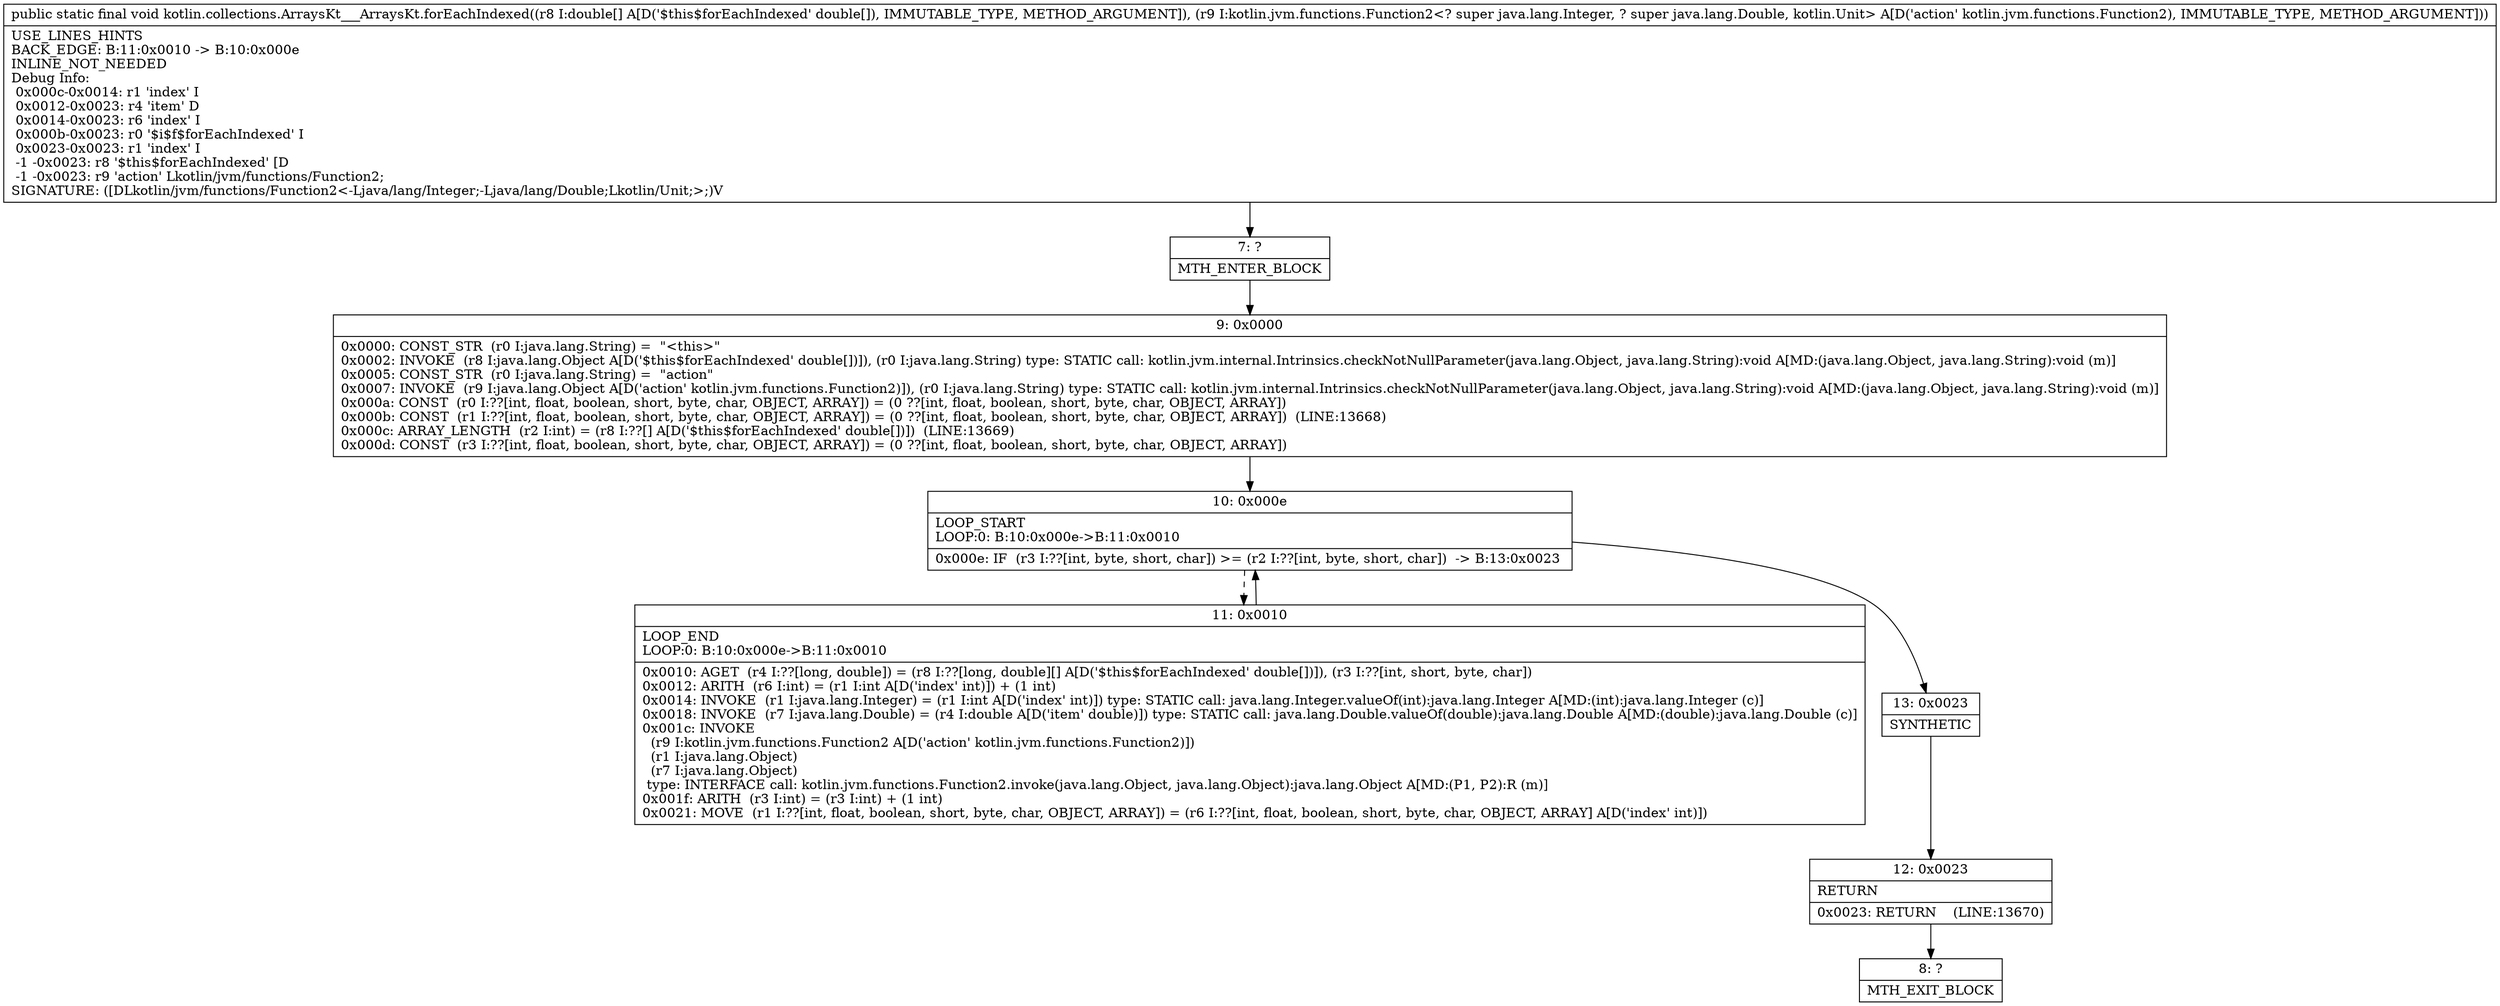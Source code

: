 digraph "CFG forkotlin.collections.ArraysKt___ArraysKt.forEachIndexed([DLkotlin\/jvm\/functions\/Function2;)V" {
Node_7 [shape=record,label="{7\:\ ?|MTH_ENTER_BLOCK\l}"];
Node_9 [shape=record,label="{9\:\ 0x0000|0x0000: CONST_STR  (r0 I:java.lang.String) =  \"\<this\>\" \l0x0002: INVOKE  (r8 I:java.lang.Object A[D('$this$forEachIndexed' double[])]), (r0 I:java.lang.String) type: STATIC call: kotlin.jvm.internal.Intrinsics.checkNotNullParameter(java.lang.Object, java.lang.String):void A[MD:(java.lang.Object, java.lang.String):void (m)]\l0x0005: CONST_STR  (r0 I:java.lang.String) =  \"action\" \l0x0007: INVOKE  (r9 I:java.lang.Object A[D('action' kotlin.jvm.functions.Function2)]), (r0 I:java.lang.String) type: STATIC call: kotlin.jvm.internal.Intrinsics.checkNotNullParameter(java.lang.Object, java.lang.String):void A[MD:(java.lang.Object, java.lang.String):void (m)]\l0x000a: CONST  (r0 I:??[int, float, boolean, short, byte, char, OBJECT, ARRAY]) = (0 ??[int, float, boolean, short, byte, char, OBJECT, ARRAY]) \l0x000b: CONST  (r1 I:??[int, float, boolean, short, byte, char, OBJECT, ARRAY]) = (0 ??[int, float, boolean, short, byte, char, OBJECT, ARRAY])  (LINE:13668)\l0x000c: ARRAY_LENGTH  (r2 I:int) = (r8 I:??[] A[D('$this$forEachIndexed' double[])])  (LINE:13669)\l0x000d: CONST  (r3 I:??[int, float, boolean, short, byte, char, OBJECT, ARRAY]) = (0 ??[int, float, boolean, short, byte, char, OBJECT, ARRAY]) \l}"];
Node_10 [shape=record,label="{10\:\ 0x000e|LOOP_START\lLOOP:0: B:10:0x000e\-\>B:11:0x0010\l|0x000e: IF  (r3 I:??[int, byte, short, char]) \>= (r2 I:??[int, byte, short, char])  \-\> B:13:0x0023 \l}"];
Node_11 [shape=record,label="{11\:\ 0x0010|LOOP_END\lLOOP:0: B:10:0x000e\-\>B:11:0x0010\l|0x0010: AGET  (r4 I:??[long, double]) = (r8 I:??[long, double][] A[D('$this$forEachIndexed' double[])]), (r3 I:??[int, short, byte, char]) \l0x0012: ARITH  (r6 I:int) = (r1 I:int A[D('index' int)]) + (1 int) \l0x0014: INVOKE  (r1 I:java.lang.Integer) = (r1 I:int A[D('index' int)]) type: STATIC call: java.lang.Integer.valueOf(int):java.lang.Integer A[MD:(int):java.lang.Integer (c)]\l0x0018: INVOKE  (r7 I:java.lang.Double) = (r4 I:double A[D('item' double)]) type: STATIC call: java.lang.Double.valueOf(double):java.lang.Double A[MD:(double):java.lang.Double (c)]\l0x001c: INVOKE  \l  (r9 I:kotlin.jvm.functions.Function2 A[D('action' kotlin.jvm.functions.Function2)])\l  (r1 I:java.lang.Object)\l  (r7 I:java.lang.Object)\l type: INTERFACE call: kotlin.jvm.functions.Function2.invoke(java.lang.Object, java.lang.Object):java.lang.Object A[MD:(P1, P2):R (m)]\l0x001f: ARITH  (r3 I:int) = (r3 I:int) + (1 int) \l0x0021: MOVE  (r1 I:??[int, float, boolean, short, byte, char, OBJECT, ARRAY]) = (r6 I:??[int, float, boolean, short, byte, char, OBJECT, ARRAY] A[D('index' int)]) \l}"];
Node_13 [shape=record,label="{13\:\ 0x0023|SYNTHETIC\l}"];
Node_12 [shape=record,label="{12\:\ 0x0023|RETURN\l|0x0023: RETURN    (LINE:13670)\l}"];
Node_8 [shape=record,label="{8\:\ ?|MTH_EXIT_BLOCK\l}"];
MethodNode[shape=record,label="{public static final void kotlin.collections.ArraysKt___ArraysKt.forEachIndexed((r8 I:double[] A[D('$this$forEachIndexed' double[]), IMMUTABLE_TYPE, METHOD_ARGUMENT]), (r9 I:kotlin.jvm.functions.Function2\<? super java.lang.Integer, ? super java.lang.Double, kotlin.Unit\> A[D('action' kotlin.jvm.functions.Function2), IMMUTABLE_TYPE, METHOD_ARGUMENT]))  | USE_LINES_HINTS\lBACK_EDGE: B:11:0x0010 \-\> B:10:0x000e\lINLINE_NOT_NEEDED\lDebug Info:\l  0x000c\-0x0014: r1 'index' I\l  0x0012\-0x0023: r4 'item' D\l  0x0014\-0x0023: r6 'index' I\l  0x000b\-0x0023: r0 '$i$f$forEachIndexed' I\l  0x0023\-0x0023: r1 'index' I\l  \-1 \-0x0023: r8 '$this$forEachIndexed' [D\l  \-1 \-0x0023: r9 'action' Lkotlin\/jvm\/functions\/Function2;\lSIGNATURE: ([DLkotlin\/jvm\/functions\/Function2\<\-Ljava\/lang\/Integer;\-Ljava\/lang\/Double;Lkotlin\/Unit;\>;)V\l}"];
MethodNode -> Node_7;Node_7 -> Node_9;
Node_9 -> Node_10;
Node_10 -> Node_11[style=dashed];
Node_10 -> Node_13;
Node_11 -> Node_10;
Node_13 -> Node_12;
Node_12 -> Node_8;
}

